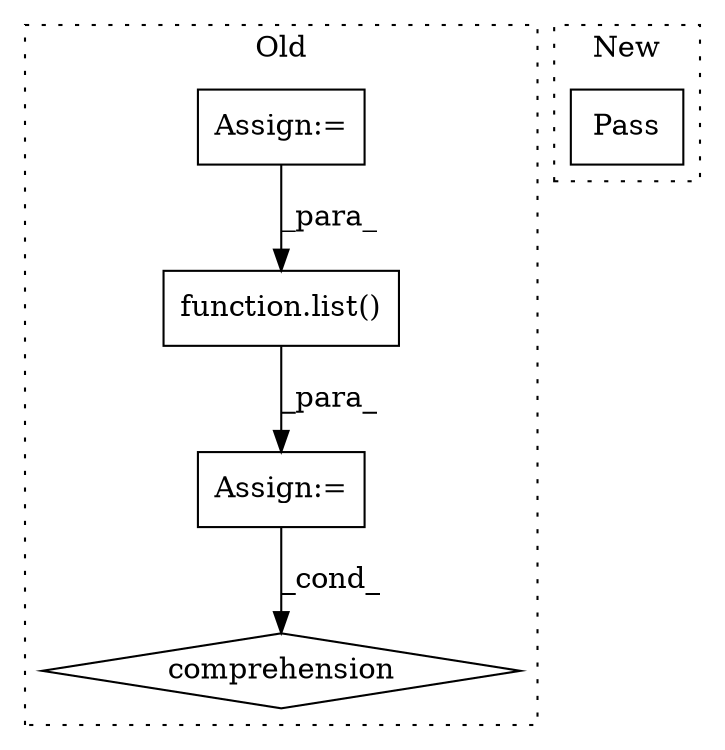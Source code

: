 digraph G {
subgraph cluster0 {
1 [label="function.list()" a="75" s="1276,1303" l="5,1" shape="box"];
3 [label="comprehension" a="45" s="1481" l="3" shape="diamond"];
4 [label="Assign:=" a="68" s="1095" l="3" shape="box"];
5 [label="Assign:=" a="68" s="1323" l="3" shape="box"];
label = "Old";
style="dotted";
}
subgraph cluster1 {
2 [label="Pass" a="62" s="1602" l="4" shape="box"];
label = "New";
style="dotted";
}
1 -> 5 [label="_para_"];
4 -> 1 [label="_para_"];
5 -> 3 [label="_cond_"];
}